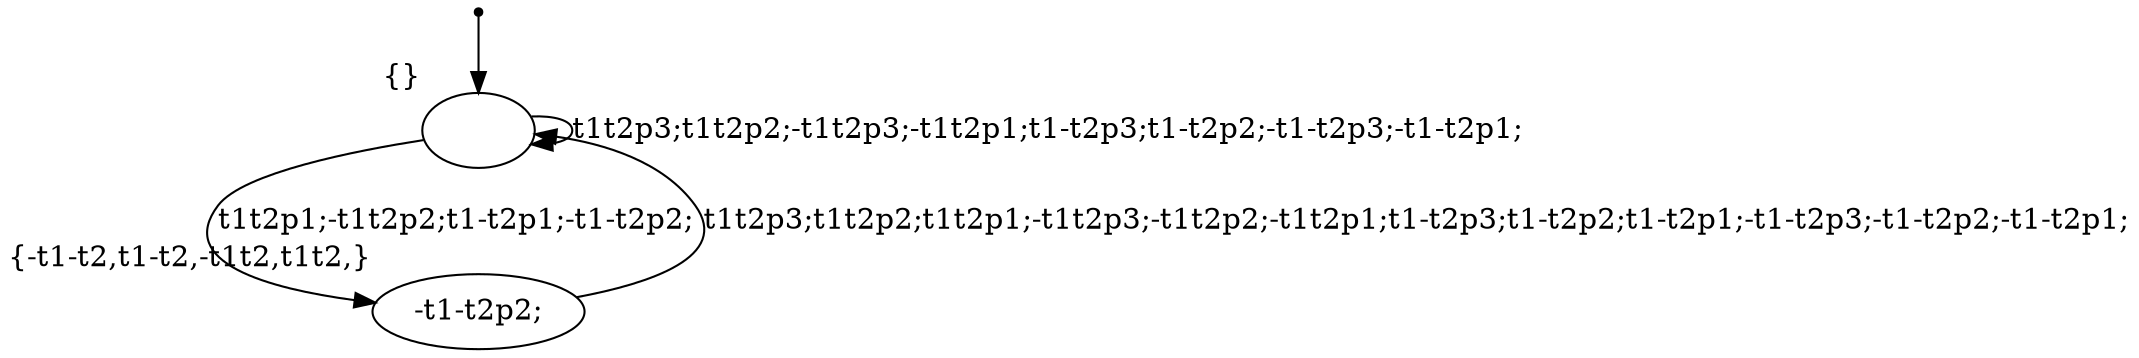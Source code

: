 digraph G {
  Initial [shape=point];
  Initial -> S0;
  S0 [label="", xlabel= "{}"];
  S0 -> S0 [label="t1t2p3;t1t2p2;-t1t2p3;-t1t2p1;t1-t2p3;t1-t2p2;-t1-t2p3;-t1-t2p1;"];
  S0 -> S1 [label="t1t2p1;-t1t2p2;t1-t2p1;-t1-t2p2;"];
  S1 [label="-t1-t2p2;", xlabel= "{-t1-t2,t1-t2,-t1t2,t1t2,}"];
  S1 -> S0 [label="t1t2p3;t1t2p2;t1t2p1;-t1t2p3;-t1t2p2;-t1t2p1;t1-t2p3;t1-t2p2;t1-t2p1;-t1-t2p3;-t1-t2p2;-t1-t2p1;"];
}